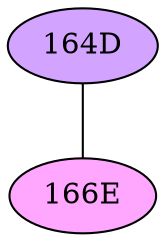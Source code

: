 // The Round Table
graph {
	"164D" [fillcolor="#D3A4FF" style=radial]
	"166E" [fillcolor="#FFA6FF" style=radial]
	"164D" -- "166E" [penwidth=1]
}
